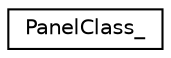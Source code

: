 digraph "Graphical Class Hierarchy"
{
  edge [fontname="Helvetica",fontsize="10",labelfontname="Helvetica",labelfontsize="10"];
  node [fontname="Helvetica",fontsize="10",shape=record];
  rankdir="LR";
  Node0 [label="PanelClass_",height=0.2,width=0.4,color="black", fillcolor="white", style="filled",URL="$structPanelClass__.html"];
}

